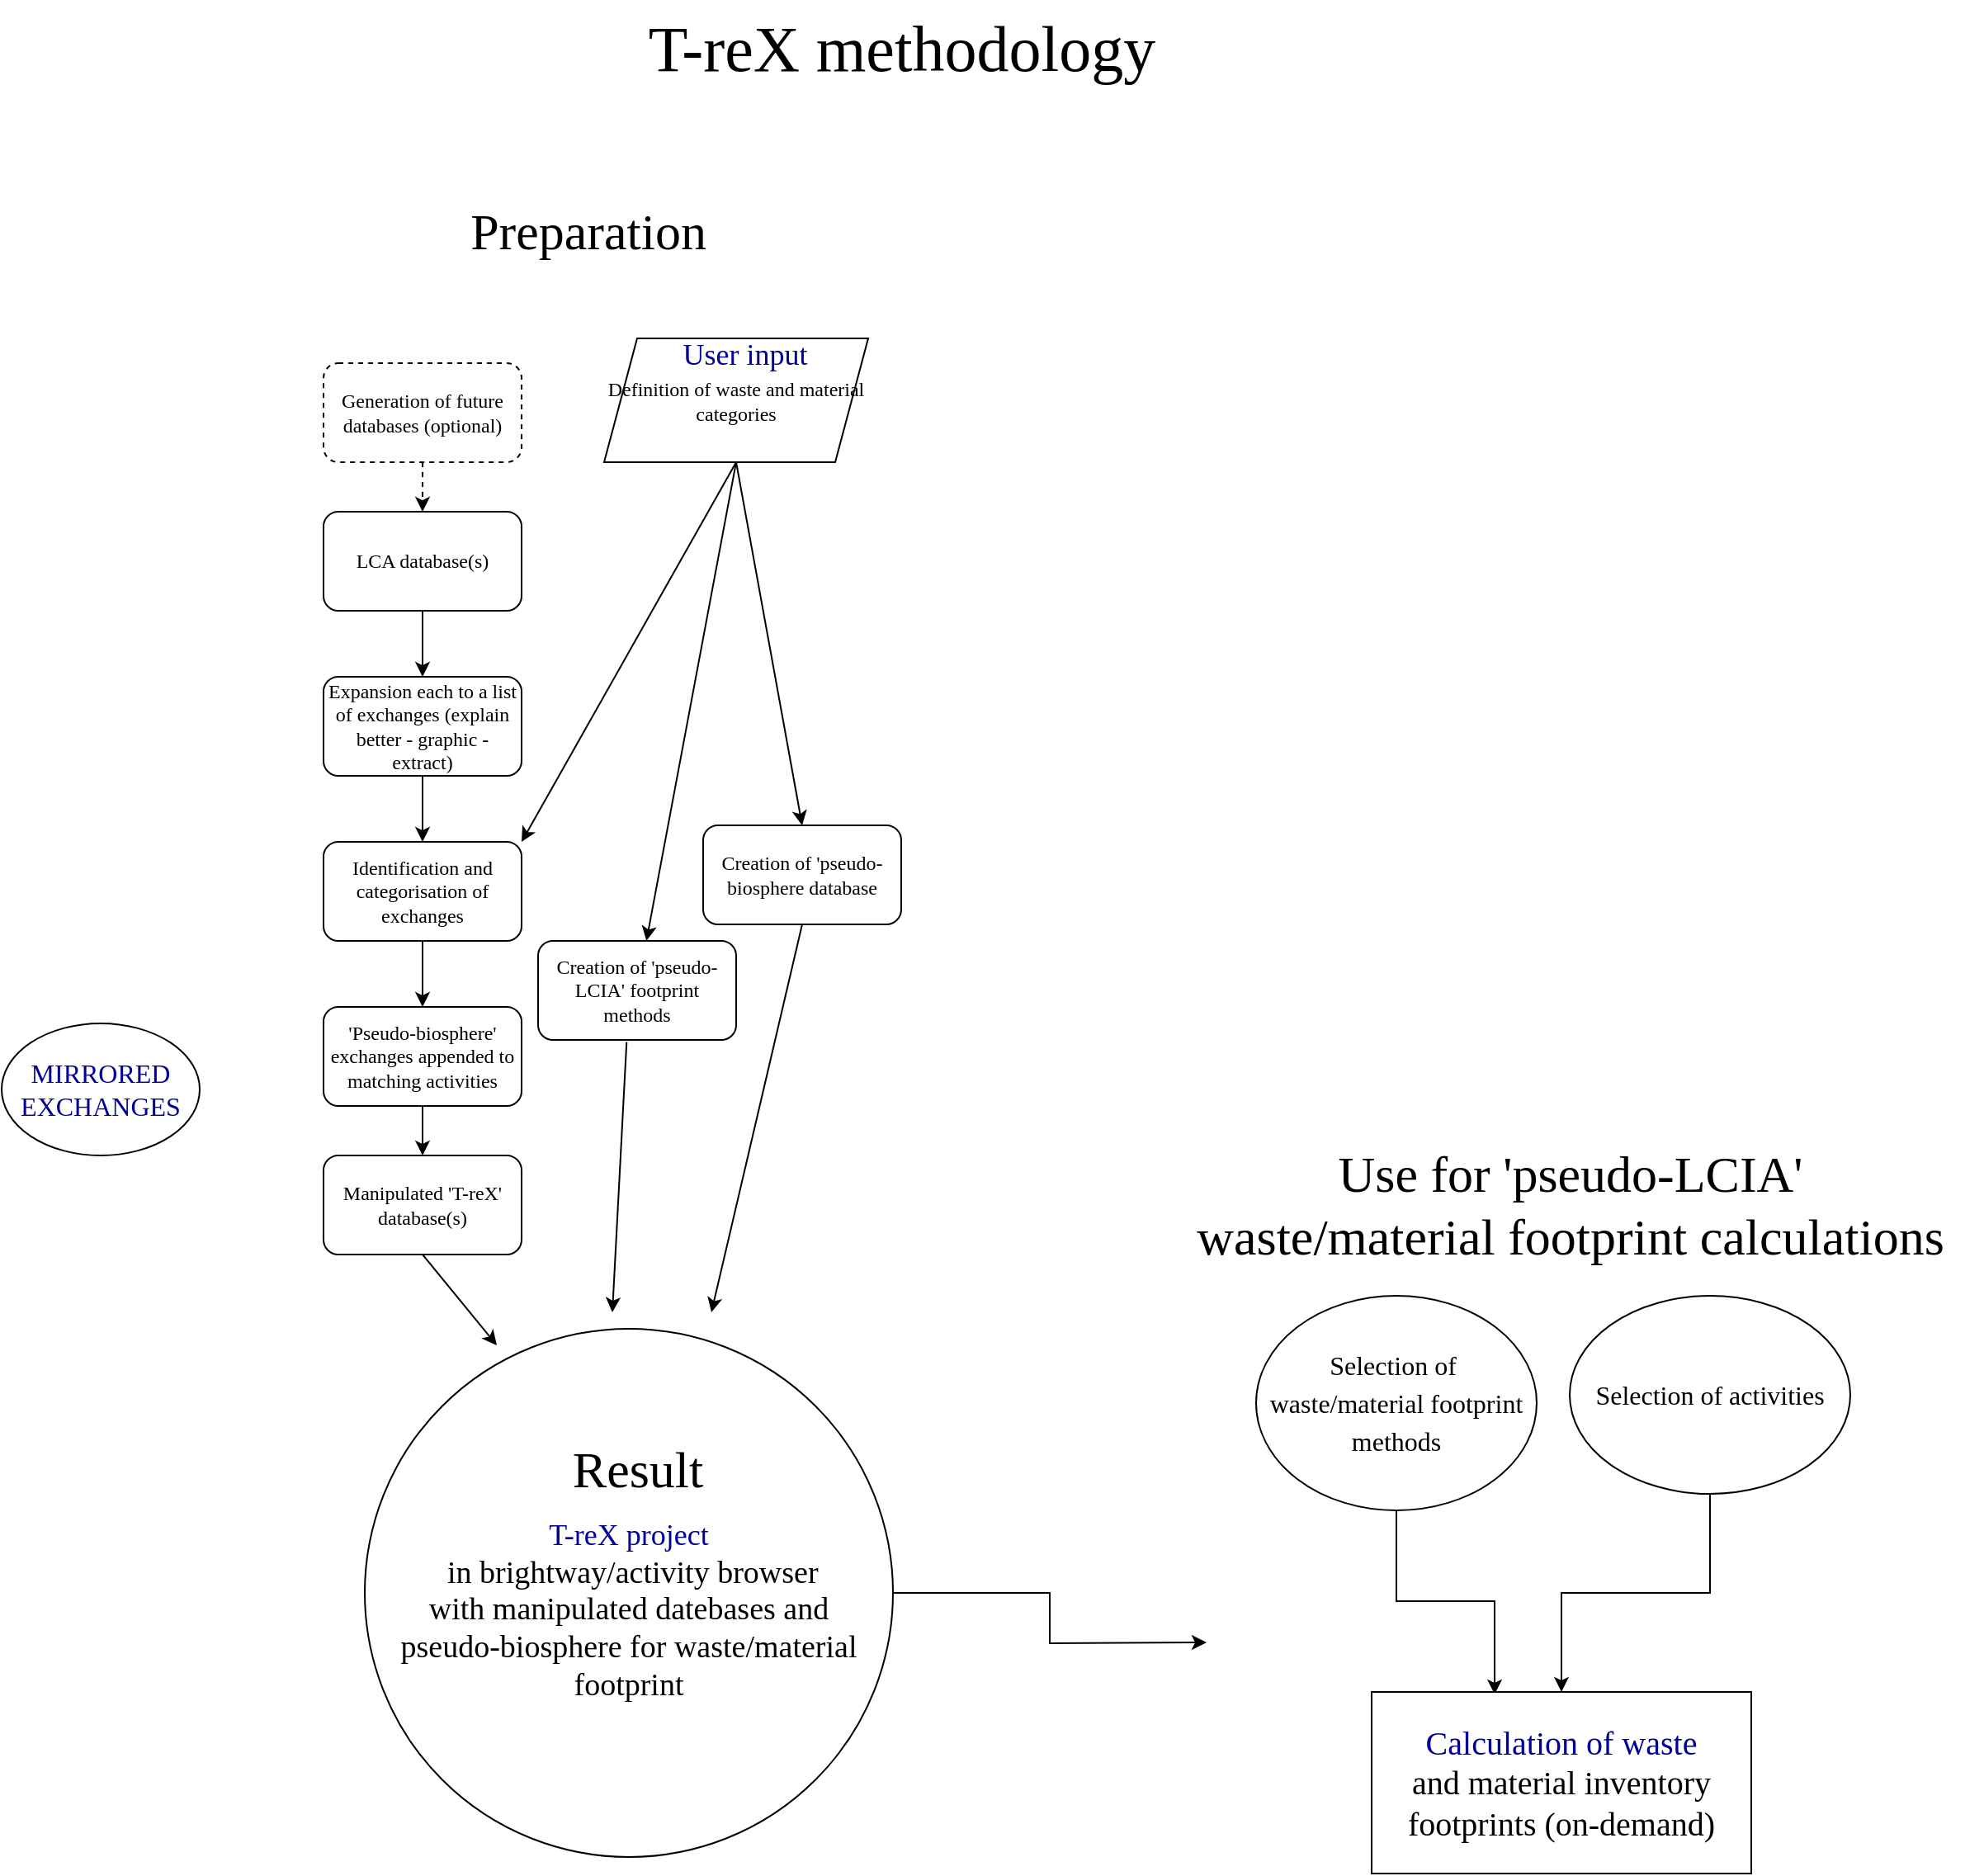 <mxfile version="20.8.16" type="device"><diagram id="kgpKYQtTHZ0yAKxKKP6v" name="Page-1"><mxGraphModel dx="3173" dy="1924" grid="1" gridSize="10" guides="1" tooltips="1" connect="1" arrows="1" fold="1" page="1" pageScale="1" pageWidth="850" pageHeight="1100" math="0" shadow="0"><root><mxCell id="0"/><mxCell id="1" parent="0"/><mxCell id="K4tut8bEqWFa4FGhCs5Z-3" value="" style="edgeStyle=orthogonalEdgeStyle;rounded=0;orthogonalLoop=1;jettySize=auto;html=1;fontFamily=cabin;fontSource=https%3A%2F%2Ffonts.googleapis.com%2Fcss%3Ffamily%3Dcabin;" parent="1" source="K4tut8bEqWFa4FGhCs5Z-1" target="K4tut8bEqWFa4FGhCs5Z-2" edge="1"><mxGeometry relative="1" as="geometry"/></mxCell><mxCell id="K4tut8bEqWFa4FGhCs5Z-1" value="LCA database(s)" style="rounded=1;whiteSpace=wrap;html=1;fontFamily=cabin;fontSource=https%3A%2F%2Ffonts.googleapis.com%2Fcss%3Ffamily%3Dcabin;" parent="1" vertex="1"><mxGeometry x="-775" y="-715" width="120" height="60" as="geometry"/></mxCell><mxCell id="K4tut8bEqWFa4FGhCs5Z-6" value="" style="edgeStyle=orthogonalEdgeStyle;rounded=0;orthogonalLoop=1;jettySize=auto;html=1;fontFamily=cabin;fontSource=https%3A%2F%2Ffonts.googleapis.com%2Fcss%3Ffamily%3Dcabin;" parent="1" source="K4tut8bEqWFa4FGhCs5Z-2" target="K4tut8bEqWFa4FGhCs5Z-5" edge="1"><mxGeometry relative="1" as="geometry"/></mxCell><mxCell id="K4tut8bEqWFa4FGhCs5Z-2" value="Expansion each to a list of exchanges (explain better - graphic - extract)" style="whiteSpace=wrap;html=1;rounded=1;fontFamily=cabin;fontSource=https%3A%2F%2Ffonts.googleapis.com%2Fcss%3Ffamily%3Dcabin;" parent="1" vertex="1"><mxGeometry x="-775" y="-615" width="120" height="60" as="geometry"/></mxCell><mxCell id="K4tut8bEqWFa4FGhCs5Z-10" value="" style="edgeStyle=orthogonalEdgeStyle;rounded=0;orthogonalLoop=1;jettySize=auto;html=1;fontFamily=cabin;fontSource=https%3A%2F%2Ffonts.googleapis.com%2Fcss%3Ffamily%3Dcabin;" parent="1" source="K4tut8bEqWFa4FGhCs5Z-5" target="K4tut8bEqWFa4FGhCs5Z-9" edge="1"><mxGeometry relative="1" as="geometry"/></mxCell><mxCell id="K4tut8bEqWFa4FGhCs5Z-5" value="Identification and categorisation of exchanges" style="whiteSpace=wrap;html=1;rounded=1;fontFamily=cabin;fontSource=https%3A%2F%2Ffonts.googleapis.com%2Fcss%3Ffamily%3Dcabin;" parent="1" vertex="1"><mxGeometry x="-775" y="-515" width="120" height="60" as="geometry"/></mxCell><mxCell id="K4tut8bEqWFa4FGhCs5Z-9" value="'Pseudo-biosphere' exchanges appended to matching activities" style="whiteSpace=wrap;html=1;rounded=1;fontFamily=cabin;fontSource=https%3A%2F%2Ffonts.googleapis.com%2Fcss%3Ffamily%3Dcabin;" parent="1" vertex="1"><mxGeometry x="-775" y="-415" width="120" height="60" as="geometry"/></mxCell><mxCell id="K4tut8bEqWFa4FGhCs5Z-11" value="Definition of waste and material categories" style="shape=parallelogram;perimeter=parallelogramPerimeter;whiteSpace=wrap;html=1;fixedSize=1;fontFamily=cabin;fontSource=https%3A%2F%2Ffonts.googleapis.com%2Fcss%3Ffamily%3Dcabin;" parent="1" vertex="1"><mxGeometry x="-605" y="-820" width="160" height="75" as="geometry"/></mxCell><mxCell id="K4tut8bEqWFa4FGhCs5Z-12" value="Generation of future databases (optional)" style="rounded=1;whiteSpace=wrap;html=1;dashed=1;fontFamily=cabin;fontSource=https%3A%2F%2Ffonts.googleapis.com%2Fcss%3Ffamily%3Dcabin;" parent="1" vertex="1"><mxGeometry x="-775" y="-805" width="120" height="60" as="geometry"/></mxCell><mxCell id="K4tut8bEqWFa4FGhCs5Z-16" value="Creation of 'pseudo-LCIA' footprint methods" style="rounded=1;whiteSpace=wrap;html=1;fontFamily=cabin;fontSource=https%3A%2F%2Ffonts.googleapis.com%2Fcss%3Ffamily%3Dcabin;" parent="1" vertex="1"><mxGeometry x="-645" y="-455" width="120" height="60" as="geometry"/></mxCell><mxCell id="K4tut8bEqWFa4FGhCs5Z-18" value="" style="endArrow=classic;html=1;rounded=0;exitX=0.5;exitY=1;exitDx=0;exitDy=0;entryX=1;entryY=0;entryDx=0;entryDy=0;fontFamily=cabin;fontSource=https%3A%2F%2Ffonts.googleapis.com%2Fcss%3Ffamily%3Dcabin;" parent="1" source="K4tut8bEqWFa4FGhCs5Z-11" target="K4tut8bEqWFa4FGhCs5Z-5" edge="1"><mxGeometry width="50" height="50" relative="1" as="geometry"><mxPoint x="-585" y="-485" as="sourcePoint"/><mxPoint x="-535" y="-535" as="targetPoint"/></mxGeometry></mxCell><mxCell id="K4tut8bEqWFa4FGhCs5Z-19" value="" style="endArrow=classic;html=1;rounded=0;exitX=0.5;exitY=1;exitDx=0;exitDy=0;fontFamily=cabin;fontSource=https%3A%2F%2Ffonts.googleapis.com%2Fcss%3Ffamily%3Dcabin;" parent="1" source="K4tut8bEqWFa4FGhCs5Z-11" target="K4tut8bEqWFa4FGhCs5Z-16" edge="1"><mxGeometry width="50" height="50" relative="1" as="geometry"><mxPoint x="-585" y="-545" as="sourcePoint"/><mxPoint x="-535" y="-595" as="targetPoint"/></mxGeometry></mxCell><mxCell id="K4tut8bEqWFa4FGhCs5Z-20" value="Creation of 'pseudo-biosphere database" style="rounded=1;whiteSpace=wrap;html=1;fontFamily=cabin;fontSource=https%3A%2F%2Ffonts.googleapis.com%2Fcss%3Ffamily%3Dcabin;" parent="1" vertex="1"><mxGeometry x="-545" y="-525" width="120" height="60" as="geometry"/></mxCell><mxCell id="K4tut8bEqWFa4FGhCs5Z-21" value="" style="endArrow=classic;html=1;rounded=0;entryX=0.5;entryY=0;entryDx=0;entryDy=0;exitX=0.5;exitY=1;exitDx=0;exitDy=0;fontFamily=cabin;fontSource=https%3A%2F%2Ffonts.googleapis.com%2Fcss%3Ffamily%3Dcabin;" parent="1" source="K4tut8bEqWFa4FGhCs5Z-11" target="K4tut8bEqWFa4FGhCs5Z-20" edge="1"><mxGeometry width="50" height="50" relative="1" as="geometry"><mxPoint x="-605" y="-745" as="sourcePoint"/><mxPoint x="-615" y="-735" as="targetPoint"/></mxGeometry></mxCell><mxCell id="K4tut8bEqWFa4FGhCs5Z-22" value="" style="endArrow=classic;html=1;rounded=0;exitX=0.5;exitY=1;exitDx=0;exitDy=0;entryX=0.5;entryY=0;entryDx=0;entryDy=0;dashed=1;fontFamily=cabin;fontSource=https%3A%2F%2Ffonts.googleapis.com%2Fcss%3Ffamily%3Dcabin;" parent="1" source="K4tut8bEqWFa4FGhCs5Z-12" target="K4tut8bEqWFa4FGhCs5Z-1" edge="1"><mxGeometry width="50" height="50" relative="1" as="geometry"><mxPoint x="-715" y="-655" as="sourcePoint"/><mxPoint x="-665" y="-705" as="targetPoint"/></mxGeometry></mxCell><mxCell id="K4tut8bEqWFa4FGhCs5Z-24" value="Manipulated 'T-reX' database(s)" style="rounded=1;whiteSpace=wrap;html=1;fontFamily=cabin;fontSource=https%3A%2F%2Ffonts.googleapis.com%2Fcss%3Ffamily%3Dcabin;" parent="1" vertex="1"><mxGeometry x="-775" y="-325" width="120" height="60" as="geometry"/></mxCell><mxCell id="K4tut8bEqWFa4FGhCs5Z-25" value="" style="endArrow=classic;html=1;rounded=0;exitX=0.5;exitY=1;exitDx=0;exitDy=0;entryX=0.5;entryY=0;entryDx=0;entryDy=0;fontFamily=cabin;fontSource=https%3A%2F%2Ffonts.googleapis.com%2Fcss%3Ffamily%3Dcabin;" parent="1" source="K4tut8bEqWFa4FGhCs5Z-9" target="K4tut8bEqWFa4FGhCs5Z-24" edge="1"><mxGeometry width="50" height="50" relative="1" as="geometry"><mxPoint x="-875" y="-345" as="sourcePoint"/><mxPoint x="-825" y="-395" as="targetPoint"/></mxGeometry></mxCell><mxCell id="K4tut8bEqWFa4FGhCs5Z-27" value="" style="endArrow=classic;html=1;rounded=0;exitX=0.5;exitY=1;exitDx=0;exitDy=0;fontFamily=cabin;fontSource=https%3A%2F%2Ffonts.googleapis.com%2Fcss%3Ffamily%3Dcabin;" parent="1" source="K4tut8bEqWFa4FGhCs5Z-24" edge="1"><mxGeometry width="50" height="50" relative="1" as="geometry"><mxPoint x="-715" y="-165" as="sourcePoint"/><mxPoint x="-670" y="-210" as="targetPoint"/></mxGeometry></mxCell><mxCell id="K4tut8bEqWFa4FGhCs5Z-30" value="" style="endArrow=classic;html=1;rounded=0;exitX=0.447;exitY=1.021;exitDx=0;exitDy=0;exitPerimeter=0;fontFamily=cabin;fontSource=https%3A%2F%2Ffonts.googleapis.com%2Fcss%3Ffamily%3Dcabin;" parent="1" source="K4tut8bEqWFa4FGhCs5Z-16" edge="1"><mxGeometry width="50" height="50" relative="1" as="geometry"><mxPoint x="-235" y="-485" as="sourcePoint"/><mxPoint x="-600" y="-230" as="targetPoint"/></mxGeometry></mxCell><mxCell id="K4tut8bEqWFa4FGhCs5Z-32" value="" style="endArrow=classic;html=1;rounded=0;exitX=0.5;exitY=1;exitDx=0;exitDy=0;fontFamily=cabin;fontSource=https%3A%2F%2Ffonts.googleapis.com%2Fcss%3Ffamily%3Dcabin;" parent="1" source="K4tut8bEqWFa4FGhCs5Z-20" edge="1"><mxGeometry width="50" height="50" relative="1" as="geometry"><mxPoint x="-235" y="-485" as="sourcePoint"/><mxPoint x="-540" y="-230" as="targetPoint"/></mxGeometry></mxCell><mxCell id="-bICHpf53rwCAHty6vIO-1" value="&lt;font data-font-src=&quot;https://fonts.googleapis.com/css?family=cabin&quot; face=&quot;cabin&quot; style=&quot;font-size: 31px;&quot;&gt;Preparation&lt;/font&gt;" style="text;html=1;align=center;verticalAlign=middle;resizable=0;points=[];autosize=1;strokeColor=none;fillColor=none;" vertex="1" parent="1"><mxGeometry x="-700" y="-910" width="170" height="50" as="geometry"/></mxCell><mxCell id="-bICHpf53rwCAHty6vIO-2" value="&lt;font data-font-src=&quot;https://fonts.googleapis.com/css?family=cabin&quot; face=&quot;cabin&quot; style=&quot;font-size: 31px;&quot;&gt;Use for 'pseudo-LCIA' &lt;br&gt;waste/material footprint calculations&lt;/font&gt;" style="text;html=1;align=center;verticalAlign=middle;resizable=0;points=[];autosize=1;strokeColor=none;fillColor=none;" vertex="1" parent="1"><mxGeometry x="-270" y="-340" width="500" height="90" as="geometry"/></mxCell><mxCell id="-bICHpf53rwCAHty6vIO-3" value="&lt;font data-font-src=&quot;https://fonts.googleapis.com/css?family=cabin&quot; face=&quot;cabin&quot; style=&quot;font-size: 39px;&quot;&gt;T-reX methodology&lt;/font&gt;" style="text;html=1;align=center;verticalAlign=middle;resizable=0;points=[];autosize=1;strokeColor=none;fillColor=none;" vertex="1" parent="1"><mxGeometry x="-600" y="-1025" width="350" height="60" as="geometry"/></mxCell><mxCell id="-bICHpf53rwCAHty6vIO-4" value="&lt;font color=&quot;#000099&quot; data-font-src=&quot;https://fonts.googleapis.com/css?family=cabin&quot; face=&quot;cabin&quot; style=&quot;font-size: 18px;&quot;&gt;User input&lt;/font&gt;" style="text;html=1;align=center;verticalAlign=middle;resizable=0;points=[];autosize=1;strokeColor=none;fillColor=none;" vertex="1" parent="1"><mxGeometry x="-570" y="-830" width="100" height="40" as="geometry"/></mxCell><mxCell id="-bICHpf53rwCAHty6vIO-14" style="edgeStyle=orthogonalEdgeStyle;rounded=0;orthogonalLoop=1;jettySize=auto;html=1;fontFamily=cabin;fontSource=https%3A%2F%2Ffonts.googleapis.com%2Fcss%3Ffamily%3Dcabin;fontSize=16;fontColor=#000099;" edge="1" parent="1" source="-bICHpf53rwCAHty6vIO-5" target="-bICHpf53rwCAHty6vIO-8"><mxGeometry relative="1" as="geometry"/></mxCell><mxCell id="-bICHpf53rwCAHty6vIO-5" value="&lt;font style=&quot;font-size: 16px;&quot;&gt;Selection of activities&lt;/font&gt;" style="ellipse;whiteSpace=wrap;html=1;fontFamily=cabin;fontSource=https%3A%2F%2Ffonts.googleapis.com%2Fcss%3Ffamily%3Dcabin;" vertex="1" parent="1"><mxGeometry x="-20" y="-240" width="170" height="120" as="geometry"/></mxCell><mxCell id="-bICHpf53rwCAHty6vIO-13" style="edgeStyle=orthogonalEdgeStyle;rounded=0;orthogonalLoop=1;jettySize=auto;html=1;entryX=0.324;entryY=0.013;entryDx=0;entryDy=0;entryPerimeter=0;fontFamily=cabin;fontSource=https%3A%2F%2Ffonts.googleapis.com%2Fcss%3Ffamily%3Dcabin;fontSize=16;fontColor=#000099;" edge="1" parent="1" source="-bICHpf53rwCAHty6vIO-7" target="-bICHpf53rwCAHty6vIO-8"><mxGeometry relative="1" as="geometry"/></mxCell><mxCell id="-bICHpf53rwCAHty6vIO-7" value="&lt;font style=&quot;font-size: 16px;&quot;&gt;Selection of&amp;nbsp;&lt;br&gt;waste/material footprint methods&lt;/font&gt;" style="ellipse;whiteSpace=wrap;html=1;fontFamily=cabin;fontSource=https%3A%2F%2Ffonts.googleapis.com%2Fcss%3Ffamily%3Dcabin;fontSize=19;" vertex="1" parent="1"><mxGeometry x="-210" y="-240" width="170" height="130" as="geometry"/></mxCell><mxCell id="-bICHpf53rwCAHty6vIO-8" value="&lt;font style=&quot;font-size: 20px;&quot;&gt;Calculation of waste&lt;br style=&quot;border-color: var(--border-color); color: rgb(0, 0, 0);&quot;&gt;&lt;span style=&quot;color: rgb(0, 0, 0);&quot;&gt;and material inventory footprints (on-demand)&lt;/span&gt;&lt;/font&gt;" style="rounded=0;whiteSpace=wrap;html=1;fontFamily=cabin;fontSource=https%3A%2F%2Ffonts.googleapis.com%2Fcss%3Ffamily%3Dcabin;fontSize=18;fontColor=#000099;" vertex="1" parent="1"><mxGeometry x="-140" width="230" height="110" as="geometry"/></mxCell><mxCell id="-bICHpf53rwCAHty6vIO-16" style="edgeStyle=orthogonalEdgeStyle;rounded=0;orthogonalLoop=1;jettySize=auto;html=1;fontFamily=cabin;fontSource=https%3A%2F%2Ffonts.googleapis.com%2Fcss%3Ffamily%3Dcabin;fontSize=16;fontColor=#000099;" edge="1" parent="1" source="-bICHpf53rwCAHty6vIO-9"><mxGeometry relative="1" as="geometry"><mxPoint x="-240.0" y="-30" as="targetPoint"/></mxGeometry></mxCell><mxCell id="-bICHpf53rwCAHty6vIO-9" value="&lt;br style=&quot;border-color: var(--border-color); color: rgb(0, 0, 0); font-size: 19px;&quot;&gt;T-reX project&lt;br style=&quot;border-color: var(--border-color); color: rgb(0, 0, 0); font-size: 19px;&quot;&gt;&lt;span style=&quot;color: rgb(0, 0, 0); font-size: 19px;&quot;&gt;&amp;nbsp;in brightway/activity browser&lt;/span&gt;&lt;br style=&quot;border-color: var(--border-color); color: rgb(0, 0, 0); font-size: 19px;&quot;&gt;&lt;span style=&quot;color: rgb(0, 0, 0); font-size: 19px;&quot;&gt;with manipulated datebases and&lt;/span&gt;&lt;br style=&quot;border-color: var(--border-color); color: rgb(0, 0, 0); font-size: 19px;&quot;&gt;&lt;span style=&quot;color: rgb(0, 0, 0); font-size: 19px;&quot;&gt;pseudo-biosphere for waste/material footprint&lt;/span&gt;" style="ellipse;whiteSpace=wrap;html=1;aspect=fixed;fontFamily=cabin;fontSource=https%3A%2F%2Ffonts.googleapis.com%2Fcss%3Ffamily%3Dcabin;fontSize=18;fontColor=#000099;" vertex="1" parent="1"><mxGeometry x="-750" y="-220" width="320" height="320" as="geometry"/></mxCell><mxCell id="-bICHpf53rwCAHty6vIO-12" value="&lt;font data-font-src=&quot;https://fonts.googleapis.com/css?family=cabin&quot; face=&quot;cabin&quot; style=&quot;font-size: 31px;&quot;&gt;Result&lt;/font&gt;" style="text;html=1;align=center;verticalAlign=middle;resizable=0;points=[];autosize=1;strokeColor=none;fillColor=none;" vertex="1" parent="1"><mxGeometry x="-635" y="-160" width="100" height="50" as="geometry"/></mxCell><mxCell id="-bICHpf53rwCAHty6vIO-15" value="MIRRORED&lt;br&gt;EXCHANGES" style="ellipse;whiteSpace=wrap;html=1;fontFamily=cabin;fontSource=https%3A%2F%2Ffonts.googleapis.com%2Fcss%3Ffamily%3Dcabin;fontSize=16;fontColor=#000099;" vertex="1" parent="1"><mxGeometry x="-970" y="-405" width="120" height="80" as="geometry"/></mxCell></root></mxGraphModel></diagram></mxfile>